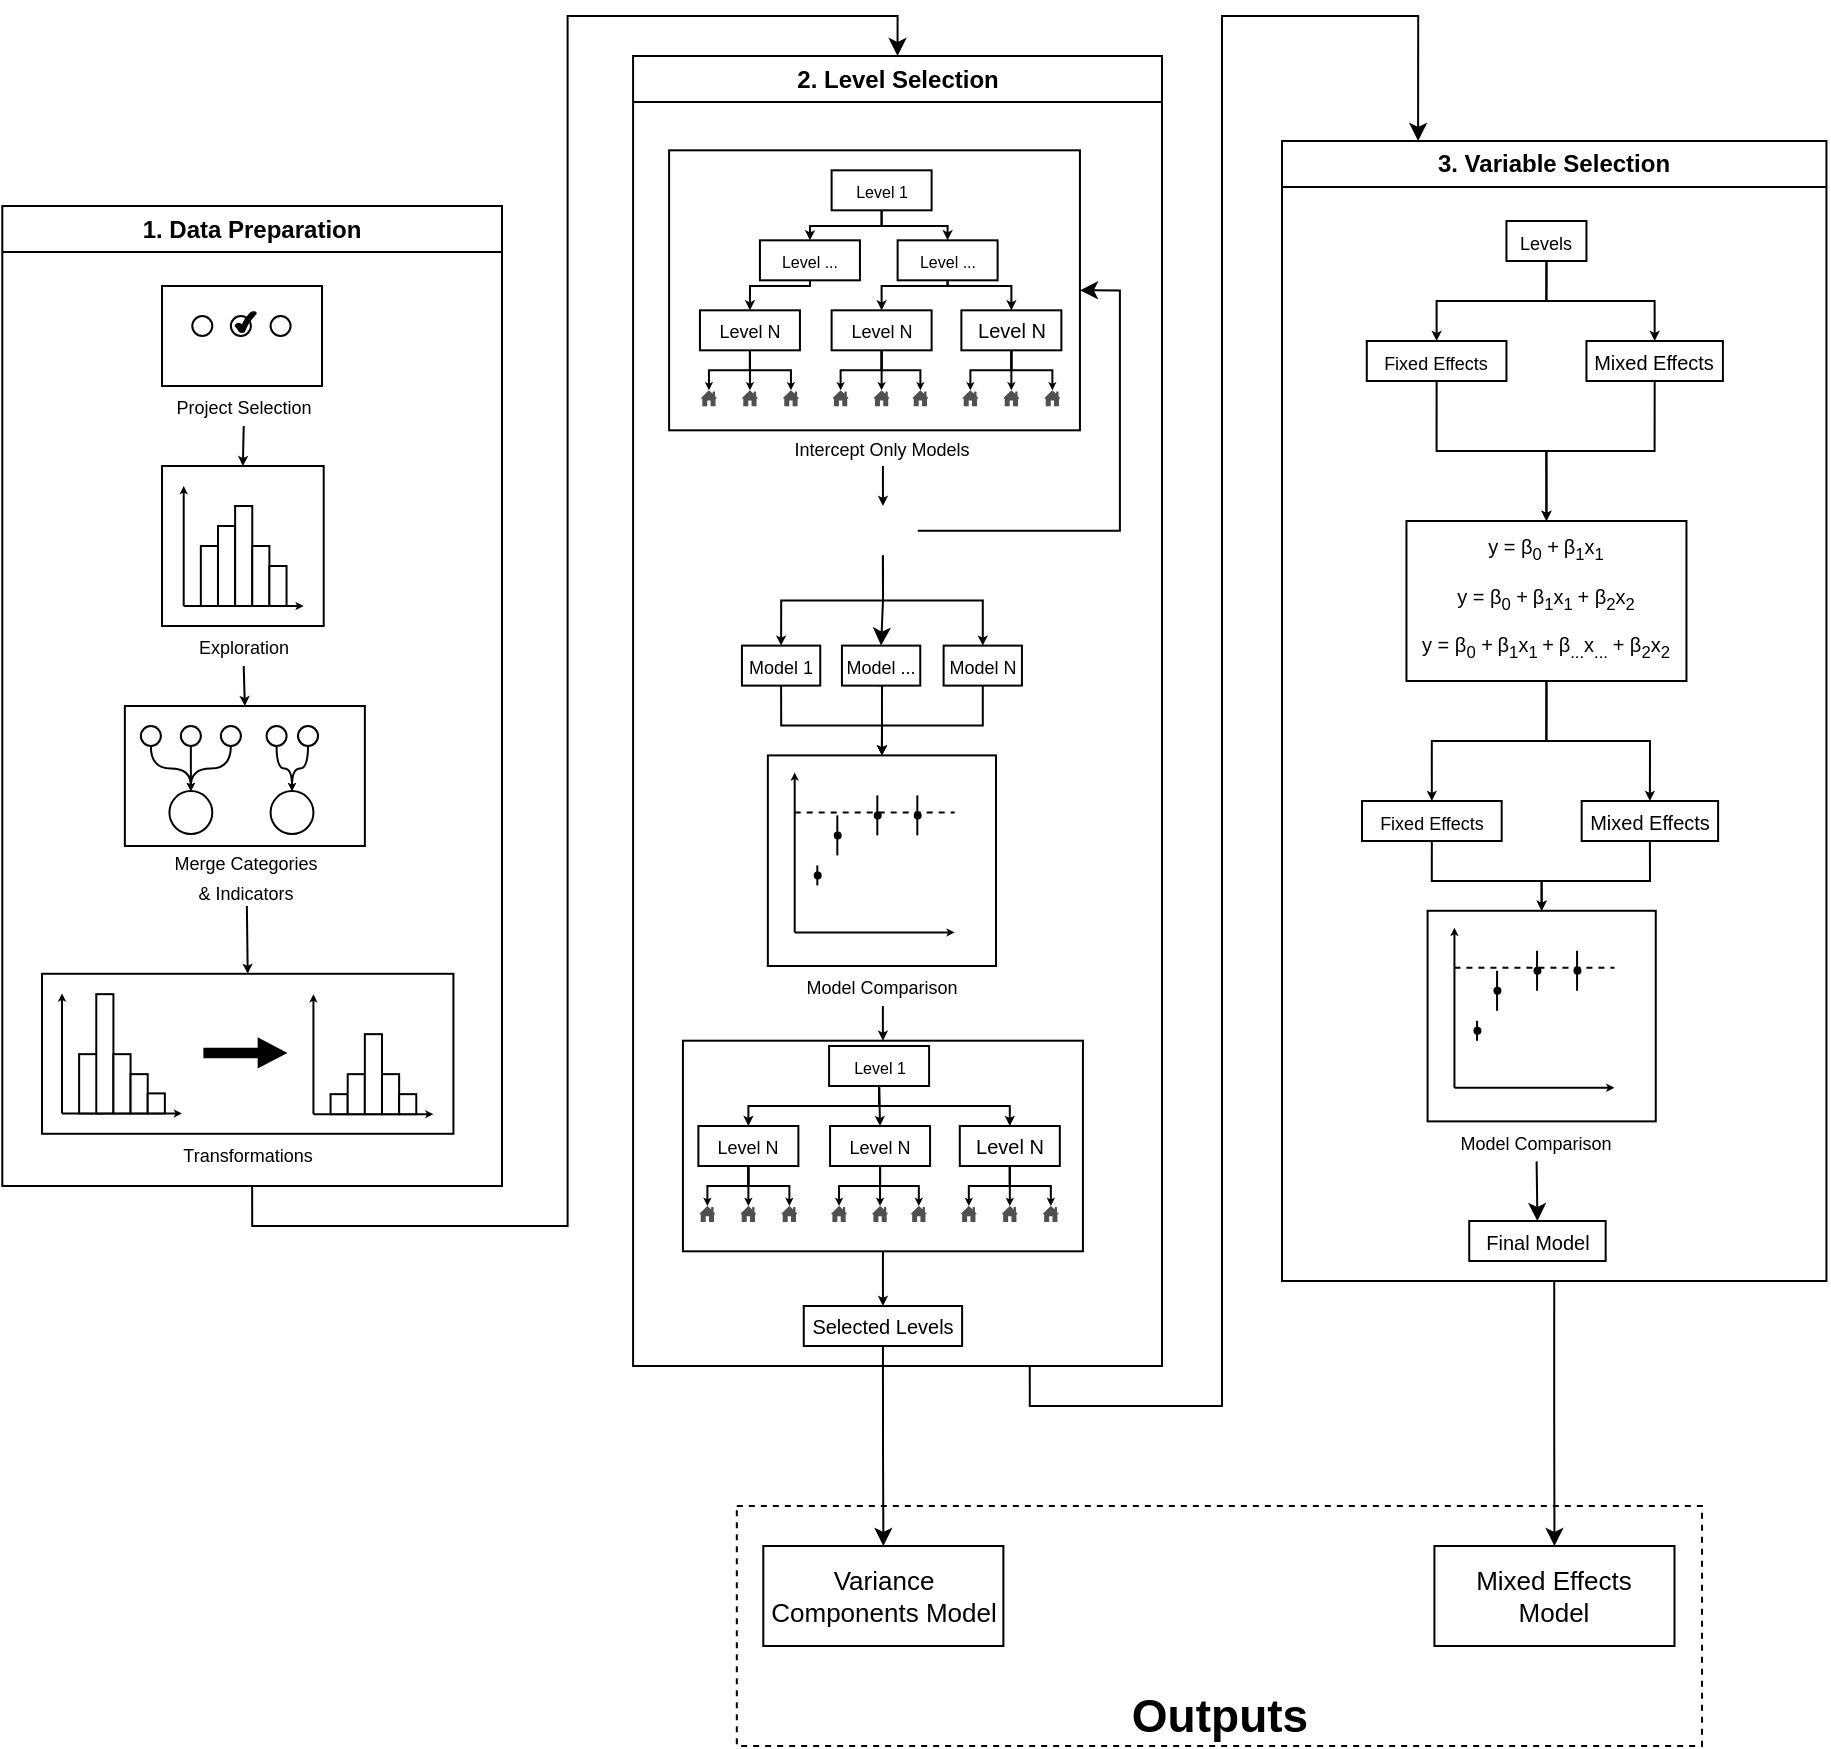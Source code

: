 <mxfile version="21.8.0" type="device">
  <diagram name="Page-1" id="xN-7hxYkHdUEGvbnCWJm">
    <mxGraphModel dx="2052" dy="4596" grid="1" gridSize="10" guides="1" tooltips="1" connect="1" arrows="1" fold="1" page="1" pageScale="1" pageWidth="2339" pageHeight="3300" math="0" shadow="0">
      <root>
        <mxCell id="0" />
        <mxCell id="1" parent="0" />
        <mxCell id="ty6WnAqrlYs5BX0VCluu-7" value="" style="rounded=0;whiteSpace=wrap;html=1;dashed=1;" vertex="1" parent="1">
          <mxGeometry x="467.41" y="300" width="482.59" height="120" as="geometry" />
        </mxCell>
        <mxCell id="AM_hhl6KOl27GlRnKCL_-238" value="" style="rounded=0;whiteSpace=wrap;html=1;fillColor=none;" parent="1" vertex="1">
          <mxGeometry x="433.55" y="-377.84" width="205.42" height="140" as="geometry" />
        </mxCell>
        <mxCell id="AM_hhl6KOl27GlRnKCL_-80" value="" style="rounded=0;whiteSpace=wrap;html=1;fillColor=none;" parent="1" vertex="1">
          <mxGeometry x="161.43" y="-100" width="120" height="70" as="geometry" />
        </mxCell>
        <mxCell id="AM_hhl6KOl27GlRnKCL_-57" value="" style="rounded=0;whiteSpace=wrap;html=1;fillColor=none;" parent="1" vertex="1">
          <mxGeometry x="180.01" y="-220" width="80.84" height="80" as="geometry" />
        </mxCell>
        <mxCell id="AM_hhl6KOl27GlRnKCL_-49" value="" style="group" parent="1" vertex="1" connectable="0">
          <mxGeometry x="190.85" y="-210" width="60" height="60" as="geometry" />
        </mxCell>
        <mxCell id="AM_hhl6KOl27GlRnKCL_-50" value="" style="endArrow=classic;html=1;rounded=0;endSize=1;" parent="AM_hhl6KOl27GlRnKCL_-49" edge="1">
          <mxGeometry width="50" height="50" relative="1" as="geometry">
            <mxPoint y="60" as="sourcePoint" />
            <mxPoint as="targetPoint" />
          </mxGeometry>
        </mxCell>
        <mxCell id="AM_hhl6KOl27GlRnKCL_-51" value="" style="endArrow=classic;html=1;rounded=0;startSize=6;endSize=1;" parent="AM_hhl6KOl27GlRnKCL_-49" edge="1">
          <mxGeometry width="50" height="50" relative="1" as="geometry">
            <mxPoint y="60" as="sourcePoint" />
            <mxPoint x="60" y="60" as="targetPoint" />
          </mxGeometry>
        </mxCell>
        <mxCell id="AM_hhl6KOl27GlRnKCL_-52" value="" style="rounded=0;whiteSpace=wrap;html=1;" parent="AM_hhl6KOl27GlRnKCL_-49" vertex="1">
          <mxGeometry x="8.571" y="30" width="8.571" height="30" as="geometry" />
        </mxCell>
        <mxCell id="AM_hhl6KOl27GlRnKCL_-53" value="" style="rounded=0;whiteSpace=wrap;html=1;" parent="AM_hhl6KOl27GlRnKCL_-49" vertex="1">
          <mxGeometry x="17.143" y="20.0" width="8.571" height="40.0" as="geometry" />
        </mxCell>
        <mxCell id="AM_hhl6KOl27GlRnKCL_-54" value="" style="rounded=0;whiteSpace=wrap;html=1;" parent="AM_hhl6KOl27GlRnKCL_-49" vertex="1">
          <mxGeometry x="25.714" y="10.0" width="8.571" height="50.0" as="geometry" />
        </mxCell>
        <mxCell id="AM_hhl6KOl27GlRnKCL_-55" value="" style="rounded=0;whiteSpace=wrap;html=1;" parent="AM_hhl6KOl27GlRnKCL_-49" vertex="1">
          <mxGeometry x="34.286" y="30" width="8.571" height="30" as="geometry" />
        </mxCell>
        <mxCell id="AM_hhl6KOl27GlRnKCL_-56" value="" style="rounded=0;whiteSpace=wrap;html=1;" parent="AM_hhl6KOl27GlRnKCL_-49" vertex="1">
          <mxGeometry x="42.857" y="40.0" width="8.571" height="20.0" as="geometry" />
        </mxCell>
        <mxCell id="AM_hhl6KOl27GlRnKCL_-401" style="edgeStyle=orthogonalEdgeStyle;rounded=0;orthogonalLoop=1;jettySize=auto;html=1;exitX=0.5;exitY=1;exitDx=0;exitDy=0;entryX=0.5;entryY=0;entryDx=0;entryDy=0;endSize=2;" parent="1" source="AM_hhl6KOl27GlRnKCL_-58" target="AM_hhl6KOl27GlRnKCL_-80" edge="1">
          <mxGeometry relative="1" as="geometry" />
        </mxCell>
        <mxCell id="AM_hhl6KOl27GlRnKCL_-58" value="&lt;font style=&quot;font-size: 9px;&quot;&gt;Exploration&lt;/font&gt;" style="text;html=1;strokeColor=none;fillColor=none;align=center;verticalAlign=middle;whiteSpace=wrap;rounded=0;" parent="1" vertex="1">
          <mxGeometry x="170.85" y="-140" width="100" height="20" as="geometry" />
        </mxCell>
        <mxCell id="AM_hhl6KOl27GlRnKCL_-60" value="" style="ellipse;whiteSpace=wrap;html=1;aspect=fixed;" parent="1" vertex="1">
          <mxGeometry x="248.01" y="-90" width="10" height="10" as="geometry" />
        </mxCell>
        <mxCell id="AM_hhl6KOl27GlRnKCL_-61" value="" style="ellipse;whiteSpace=wrap;html=1;aspect=fixed;" parent="1" vertex="1">
          <mxGeometry x="232.29" y="-90" width="10" height="10" as="geometry" />
        </mxCell>
        <mxCell id="AM_hhl6KOl27GlRnKCL_-63" value="" style="ellipse;whiteSpace=wrap;html=1;aspect=fixed;" parent="1" vertex="1">
          <mxGeometry x="209.44" y="-90" width="10" height="10" as="geometry" />
        </mxCell>
        <mxCell id="AM_hhl6KOl27GlRnKCL_-65" value="" style="ellipse;whiteSpace=wrap;html=1;aspect=fixed;" parent="1" vertex="1">
          <mxGeometry x="234.29" y="-57.44" width="21.44" height="21.44" as="geometry" />
        </mxCell>
        <mxCell id="AM_hhl6KOl27GlRnKCL_-68" value="" style="ellipse;whiteSpace=wrap;html=1;aspect=fixed;" parent="1" vertex="1">
          <mxGeometry x="183.71" y="-57.44" width="21.44" height="21.44" as="geometry" />
        </mxCell>
        <mxCell id="AM_hhl6KOl27GlRnKCL_-69" value="" style="ellipse;whiteSpace=wrap;html=1;aspect=fixed;" parent="1" vertex="1">
          <mxGeometry x="189.43" y="-90" width="10" height="10" as="geometry" />
        </mxCell>
        <mxCell id="AM_hhl6KOl27GlRnKCL_-74" value="" style="ellipse;whiteSpace=wrap;html=1;aspect=fixed;" parent="1" vertex="1">
          <mxGeometry x="169.43" y="-90" width="10" height="10" as="geometry" />
        </mxCell>
        <mxCell id="AM_hhl6KOl27GlRnKCL_-75" value="" style="endArrow=classic;html=1;rounded=0;exitX=0.5;exitY=1;exitDx=0;exitDy=0;entryX=0.5;entryY=0;entryDx=0;entryDy=0;endSize=1;edgeStyle=orthogonalEdgeStyle;curved=1;" parent="1" source="AM_hhl6KOl27GlRnKCL_-74" target="AM_hhl6KOl27GlRnKCL_-68" edge="1">
          <mxGeometry width="50" height="50" relative="1" as="geometry">
            <mxPoint x="219.43" y="80" as="sourcePoint" />
            <mxPoint x="269.43" y="30" as="targetPoint" />
          </mxGeometry>
        </mxCell>
        <mxCell id="AM_hhl6KOl27GlRnKCL_-76" value="" style="endArrow=classic;html=1;rounded=0;exitX=0.5;exitY=1;exitDx=0;exitDy=0;entryX=0.5;entryY=0;entryDx=0;entryDy=0;endSize=1;edgeStyle=orthogonalEdgeStyle;curved=1;" parent="1" source="AM_hhl6KOl27GlRnKCL_-69" target="AM_hhl6KOl27GlRnKCL_-68" edge="1">
          <mxGeometry width="50" height="50" relative="1" as="geometry">
            <mxPoint x="184.43" y="-70" as="sourcePoint" />
            <mxPoint x="204.43" y="-41" as="targetPoint" />
          </mxGeometry>
        </mxCell>
        <mxCell id="AM_hhl6KOl27GlRnKCL_-77" value="" style="endArrow=classic;html=1;rounded=0;exitX=0.5;exitY=1;exitDx=0;exitDy=0;entryX=0.5;entryY=0;entryDx=0;entryDy=0;endSize=1;edgeStyle=orthogonalEdgeStyle;curved=1;" parent="1" source="AM_hhl6KOl27GlRnKCL_-63" target="AM_hhl6KOl27GlRnKCL_-68" edge="1">
          <mxGeometry width="50" height="50" relative="1" as="geometry">
            <mxPoint x="184.43" y="-70" as="sourcePoint" />
            <mxPoint x="204.43" y="-41" as="targetPoint" />
          </mxGeometry>
        </mxCell>
        <mxCell id="AM_hhl6KOl27GlRnKCL_-78" value="" style="endArrow=classic;html=1;rounded=0;exitX=0.5;exitY=1;exitDx=0;exitDy=0;entryX=0.5;entryY=0;entryDx=0;entryDy=0;endSize=1;edgeStyle=orthogonalEdgeStyle;curved=1;" parent="1" source="AM_hhl6KOl27GlRnKCL_-61" target="AM_hhl6KOl27GlRnKCL_-65" edge="1">
          <mxGeometry width="50" height="50" relative="1" as="geometry">
            <mxPoint x="224.43" y="-70" as="sourcePoint" />
            <mxPoint x="204.43" y="-41" as="targetPoint" />
          </mxGeometry>
        </mxCell>
        <mxCell id="AM_hhl6KOl27GlRnKCL_-79" value="" style="endArrow=classic;html=1;rounded=0;exitX=0.5;exitY=1;exitDx=0;exitDy=0;entryX=0.5;entryY=0;entryDx=0;entryDy=0;endSize=1;edgeStyle=orthogonalEdgeStyle;curved=1;" parent="1" source="AM_hhl6KOl27GlRnKCL_-60" target="AM_hhl6KOl27GlRnKCL_-65" edge="1">
          <mxGeometry width="50" height="50" relative="1" as="geometry">
            <mxPoint x="247.43" y="-70" as="sourcePoint" />
            <mxPoint x="254.43" y="-41" as="targetPoint" />
          </mxGeometry>
        </mxCell>
        <mxCell id="AM_hhl6KOl27GlRnKCL_-400" style="edgeStyle=orthogonalEdgeStyle;rounded=0;orthogonalLoop=1;jettySize=auto;html=1;exitX=0.5;exitY=1;exitDx=0;exitDy=0;entryX=0.5;entryY=0;entryDx=0;entryDy=0;endSize=2;" parent="1" source="AM_hhl6KOl27GlRnKCL_-81" target="AM_hhl6KOl27GlRnKCL_-37" edge="1">
          <mxGeometry relative="1" as="geometry" />
        </mxCell>
        <mxCell id="AM_hhl6KOl27GlRnKCL_-81" value="&lt;font style=&quot;font-size: 9px;&quot;&gt;Merge Categories&lt;br&gt;&amp;amp; Indicators&lt;br&gt;&lt;/font&gt;" style="text;html=1;strokeColor=none;fillColor=none;align=center;verticalAlign=middle;whiteSpace=wrap;rounded=0;" parent="1" vertex="1">
          <mxGeometry x="172.43" y="-30" width="100" height="30" as="geometry" />
        </mxCell>
        <mxCell id="AM_hhl6KOl27GlRnKCL_-82" value="" style="rounded=0;whiteSpace=wrap;html=1;fillColor=none;" parent="1" vertex="1">
          <mxGeometry x="180.01" y="-310" width="80" height="50" as="geometry" />
        </mxCell>
        <mxCell id="AM_hhl6KOl27GlRnKCL_-85" value="" style="ellipse;whiteSpace=wrap;html=1;aspect=fixed;" parent="1" vertex="1">
          <mxGeometry x="234.29" y="-295" width="10" height="10" as="geometry" />
        </mxCell>
        <mxCell id="AM_hhl6KOl27GlRnKCL_-86" value="" style="ellipse;whiteSpace=wrap;html=1;aspect=fixed;" parent="1" vertex="1">
          <mxGeometry x="195.15" y="-295" width="10" height="10" as="geometry" />
        </mxCell>
        <mxCell id="AM_hhl6KOl27GlRnKCL_-83" value="" style="shape=image;html=1;verticalAlign=top;verticalLabelPosition=bottom;labelBackgroundColor=#ffffff;imageAspect=0;aspect=fixed;image=https://cdn1.iconfinder.com/data/icons/iconoir-vol-3/24/one-finger-select-hand-gesture-128.png" parent="1" vertex="1">
          <mxGeometry x="212.85" y="-286" width="20" height="20" as="geometry" />
        </mxCell>
        <mxCell id="AM_hhl6KOl27GlRnKCL_-402" style="edgeStyle=orthogonalEdgeStyle;rounded=0;orthogonalLoop=1;jettySize=auto;html=1;exitX=0.5;exitY=1;exitDx=0;exitDy=0;entryX=0.5;entryY=0;entryDx=0;entryDy=0;endSize=2;" parent="1" source="AM_hhl6KOl27GlRnKCL_-89" target="AM_hhl6KOl27GlRnKCL_-57" edge="1">
          <mxGeometry relative="1" as="geometry" />
        </mxCell>
        <mxCell id="AM_hhl6KOl27GlRnKCL_-89" value="&lt;font style=&quot;font-size: 9px;&quot;&gt;Project Selection&lt;/font&gt;" style="text;html=1;strokeColor=none;fillColor=none;align=center;verticalAlign=middle;whiteSpace=wrap;rounded=0;" parent="1" vertex="1">
          <mxGeometry x="170.86" y="-260" width="100" height="20" as="geometry" />
        </mxCell>
        <mxCell id="AM_hhl6KOl27GlRnKCL_-91" value="" style="ellipse;whiteSpace=wrap;html=1;aspect=fixed;" parent="1" vertex="1">
          <mxGeometry x="214.43" y="-295" width="10" height="10" as="geometry" />
        </mxCell>
        <mxCell id="AM_hhl6KOl27GlRnKCL_-90" value="" style="verticalLabelPosition=bottom;verticalAlign=top;html=1;shape=mxgraph.basic.tick;fillColor=#000000;" parent="1" vertex="1">
          <mxGeometry x="216.85" y="-297" width="10" height="10" as="geometry" />
        </mxCell>
        <mxCell id="AM_hhl6KOl27GlRnKCL_-111" style="edgeStyle=elbowEdgeStyle;rounded=0;orthogonalLoop=1;jettySize=auto;html=1;exitX=0.5;exitY=1;exitDx=0;exitDy=0;endSize=1;elbow=vertical;" parent="1" source="AM_hhl6KOl27GlRnKCL_-100" target="AM_hhl6KOl27GlRnKCL_-121" edge="1">
          <mxGeometry relative="1" as="geometry">
            <mxPoint x="519.81" y="-250.84" as="targetPoint" />
            <Array as="points">
              <mxPoint x="524.81" y="-267.84" />
            </Array>
          </mxGeometry>
        </mxCell>
        <mxCell id="AM_hhl6KOl27GlRnKCL_-100" value="&lt;font style=&quot;font-size: 9px;&quot;&gt;Level N&lt;/font&gt;" style="rounded=0;whiteSpace=wrap;html=1;" parent="1" vertex="1">
          <mxGeometry x="514.81" y="-297.84" width="50" height="20" as="geometry" />
        </mxCell>
        <mxCell id="AM_hhl6KOl27GlRnKCL_-107" value="&lt;font size=&quot;1&quot;&gt;Level N&lt;/font&gt;" style="rounded=0;whiteSpace=wrap;html=1;" parent="1" vertex="1">
          <mxGeometry x="579.69" y="-297.84" width="50" height="20" as="geometry" />
        </mxCell>
        <mxCell id="AM_hhl6KOl27GlRnKCL_-276" style="edgeStyle=orthogonalEdgeStyle;rounded=0;orthogonalLoop=1;jettySize=auto;html=1;exitX=0.5;exitY=1;exitDx=0;exitDy=0;entryX=0.5;entryY=0;entryDx=0;entryDy=0;endSize=2;" parent="1" source="AM_hhl6KOl27GlRnKCL_-108" target="AM_hhl6KOl27GlRnKCL_-231" edge="1">
          <mxGeometry relative="1" as="geometry">
            <Array as="points">
              <mxPoint x="540" y="-340" />
              <mxPoint x="504" y="-340" />
            </Array>
          </mxGeometry>
        </mxCell>
        <mxCell id="AM_hhl6KOl27GlRnKCL_-277" style="edgeStyle=orthogonalEdgeStyle;rounded=0;orthogonalLoop=1;jettySize=auto;html=1;exitX=0.5;exitY=1;exitDx=0;exitDy=0;entryX=0.5;entryY=0;entryDx=0;entryDy=0;endSize=2;" parent="1" source="AM_hhl6KOl27GlRnKCL_-108" target="AM_hhl6KOl27GlRnKCL_-223" edge="1">
          <mxGeometry relative="1" as="geometry">
            <Array as="points">
              <mxPoint x="540" y="-340" />
              <mxPoint x="573" y="-340" />
            </Array>
          </mxGeometry>
        </mxCell>
        <mxCell id="AM_hhl6KOl27GlRnKCL_-108" value="&lt;font style=&quot;font-size: 8px;&quot;&gt;Level 1&lt;/font&gt;" style="rounded=0;whiteSpace=wrap;html=1;" parent="1" vertex="1">
          <mxGeometry x="514.81" y="-367.84" width="50" height="20" as="geometry" />
        </mxCell>
        <mxCell id="AM_hhl6KOl27GlRnKCL_-112" style="edgeStyle=elbowEdgeStyle;rounded=0;orthogonalLoop=1;jettySize=auto;html=1;exitX=0.5;exitY=1;exitDx=0;exitDy=0;endSize=1;elbow=vertical;" parent="1" source="AM_hhl6KOl27GlRnKCL_-100" target="AM_hhl6KOl27GlRnKCL_-122" edge="1">
          <mxGeometry relative="1" as="geometry">
            <mxPoint x="549.81" y="-270.84" as="sourcePoint" />
            <mxPoint x="540" y="-253.54" as="targetPoint" />
          </mxGeometry>
        </mxCell>
        <mxCell id="AM_hhl6KOl27GlRnKCL_-113" style="edgeStyle=elbowEdgeStyle;rounded=0;orthogonalLoop=1;jettySize=auto;html=1;exitX=0.5;exitY=1;exitDx=0;exitDy=0;endSize=1;elbow=vertical;" parent="1" source="AM_hhl6KOl27GlRnKCL_-100" target="AM_hhl6KOl27GlRnKCL_-124" edge="1">
          <mxGeometry relative="1" as="geometry">
            <mxPoint x="549.81" y="-270.84" as="sourcePoint" />
            <mxPoint x="560" y="-255.03" as="targetPoint" />
            <Array as="points">
              <mxPoint x="554.81" y="-267.84" />
            </Array>
          </mxGeometry>
        </mxCell>
        <mxCell id="AM_hhl6KOl27GlRnKCL_-114" style="edgeStyle=elbowEdgeStyle;rounded=0;orthogonalLoop=1;jettySize=auto;html=1;exitX=0.5;exitY=1;exitDx=0;exitDy=0;endSize=1;elbow=vertical;" parent="1" source="AM_hhl6KOl27GlRnKCL_-107" target="AM_hhl6KOl27GlRnKCL_-126" edge="1">
          <mxGeometry relative="1" as="geometry">
            <mxPoint x="554.69" y="-260.84" as="sourcePoint" />
            <mxPoint x="584.16" y="-252.6" as="targetPoint" />
            <Array as="points">
              <mxPoint x="589.69" y="-267.84" />
            </Array>
          </mxGeometry>
        </mxCell>
        <mxCell id="AM_hhl6KOl27GlRnKCL_-115" style="edgeStyle=elbowEdgeStyle;rounded=0;orthogonalLoop=1;jettySize=auto;html=1;exitX=0.5;exitY=1;exitDx=0;exitDy=0;endSize=1;elbow=vertical;" parent="1" source="AM_hhl6KOl27GlRnKCL_-107" target="AM_hhl6KOl27GlRnKCL_-127" edge="1">
          <mxGeometry relative="1" as="geometry">
            <mxPoint x="564.69" y="-250.84" as="sourcePoint" />
            <mxPoint x="604.57" y="-254.64" as="targetPoint" />
          </mxGeometry>
        </mxCell>
        <mxCell id="AM_hhl6KOl27GlRnKCL_-116" style="edgeStyle=elbowEdgeStyle;rounded=0;orthogonalLoop=1;jettySize=auto;html=1;exitX=0.5;exitY=1;exitDx=0;exitDy=0;endSize=1;elbow=vertical;" parent="1" source="AM_hhl6KOl27GlRnKCL_-107" target="AM_hhl6KOl27GlRnKCL_-128" edge="1">
          <mxGeometry relative="1" as="geometry">
            <mxPoint x="614.69" y="-270.84" as="sourcePoint" />
            <mxPoint x="624.16" y="-252.6" as="targetPoint" />
            <Array as="points">
              <mxPoint x="609.69" y="-267.84" />
            </Array>
          </mxGeometry>
        </mxCell>
        <mxCell id="AM_hhl6KOl27GlRnKCL_-121" value="" style="sketch=0;pointerEvents=1;shadow=0;dashed=0;html=1;strokeColor=none;fillColor=#505050;labelPosition=center;verticalLabelPosition=bottom;verticalAlign=top;outlineConnect=0;align=center;shape=mxgraph.office.concepts.home;" parent="1" vertex="1">
          <mxGeometry x="515.31" y="-257.84" width="8" height="8" as="geometry" />
        </mxCell>
        <mxCell id="AM_hhl6KOl27GlRnKCL_-122" value="" style="sketch=0;pointerEvents=1;shadow=0;dashed=0;html=1;strokeColor=none;fillColor=#505050;labelPosition=center;verticalLabelPosition=bottom;verticalAlign=top;outlineConnect=0;align=center;shape=mxgraph.office.concepts.home;" parent="1" vertex="1">
          <mxGeometry x="535.81" y="-257.84" width="8" height="8" as="geometry" />
        </mxCell>
        <mxCell id="AM_hhl6KOl27GlRnKCL_-124" value="" style="sketch=0;pointerEvents=1;shadow=0;dashed=0;html=1;strokeColor=none;fillColor=#505050;labelPosition=center;verticalLabelPosition=bottom;verticalAlign=top;outlineConnect=0;align=center;shape=mxgraph.office.concepts.home;" parent="1" vertex="1">
          <mxGeometry x="555.19" y="-257.84" width="8" height="8" as="geometry" />
        </mxCell>
        <mxCell id="AM_hhl6KOl27GlRnKCL_-126" value="" style="sketch=0;pointerEvents=1;shadow=0;dashed=0;html=1;strokeColor=none;fillColor=#505050;labelPosition=center;verticalLabelPosition=bottom;verticalAlign=top;outlineConnect=0;align=center;shape=mxgraph.office.concepts.home;" parent="1" vertex="1">
          <mxGeometry x="580.19" y="-257.84" width="8" height="8" as="geometry" />
        </mxCell>
        <mxCell id="AM_hhl6KOl27GlRnKCL_-127" value="" style="sketch=0;pointerEvents=1;shadow=0;dashed=0;html=1;strokeColor=none;fillColor=#505050;labelPosition=center;verticalLabelPosition=bottom;verticalAlign=top;outlineConnect=0;align=center;shape=mxgraph.office.concepts.home;" parent="1" vertex="1">
          <mxGeometry x="600.69" y="-257.84" width="8" height="8" as="geometry" />
        </mxCell>
        <mxCell id="AM_hhl6KOl27GlRnKCL_-128" value="" style="sketch=0;pointerEvents=1;shadow=0;dashed=0;html=1;strokeColor=none;fillColor=#505050;labelPosition=center;verticalLabelPosition=bottom;verticalAlign=top;outlineConnect=0;align=center;shape=mxgraph.office.concepts.home;" parent="1" vertex="1">
          <mxGeometry x="621.19" y="-257.84" width="8" height="8" as="geometry" />
        </mxCell>
        <mxCell id="AM_hhl6KOl27GlRnKCL_-143" value="" style="endArrow=classic;html=1;rounded=0;endSize=1;" parent="1" edge="1">
          <mxGeometry width="50" height="50" relative="1" as="geometry">
            <mxPoint x="496.35" y="13.2" as="sourcePoint" />
            <mxPoint x="496.35" y="-66.8" as="targetPoint" />
          </mxGeometry>
        </mxCell>
        <mxCell id="AM_hhl6KOl27GlRnKCL_-144" value="" style="endArrow=classic;html=1;rounded=0;startSize=6;endSize=1;" parent="1" edge="1">
          <mxGeometry width="50" height="50" relative="1" as="geometry">
            <mxPoint x="496.35" y="13.2" as="sourcePoint" />
            <mxPoint x="576.35" y="13.2" as="targetPoint" />
          </mxGeometry>
        </mxCell>
        <mxCell id="AM_hhl6KOl27GlRnKCL_-145" value="" style="ellipse;whiteSpace=wrap;html=1;aspect=fixed;fillColor=#000000;" parent="1" vertex="1">
          <mxGeometry x="506.35" y="-16.8" width="3" height="3" as="geometry" />
        </mxCell>
        <mxCell id="AM_hhl6KOl27GlRnKCL_-146" value="" style="ellipse;whiteSpace=wrap;html=1;aspect=fixed;fillColor=#000000;" parent="1" vertex="1">
          <mxGeometry x="516.35" y="-36.8" width="3" height="3" as="geometry" />
        </mxCell>
        <mxCell id="AM_hhl6KOl27GlRnKCL_-147" value="" style="ellipse;whiteSpace=wrap;html=1;aspect=fixed;fillColor=#000000;" parent="1" vertex="1">
          <mxGeometry x="536.35" y="-46.8" width="3" height="3" as="geometry" />
        </mxCell>
        <mxCell id="AM_hhl6KOl27GlRnKCL_-148" value="" style="ellipse;whiteSpace=wrap;html=1;aspect=fixed;fillColor=#000000;" parent="1" vertex="1">
          <mxGeometry x="556.35" y="-46.8" width="3" height="3" as="geometry" />
        </mxCell>
        <mxCell id="AM_hhl6KOl27GlRnKCL_-149" value="" style="endArrow=none;html=1;rounded=0;" parent="1" edge="1">
          <mxGeometry width="50" height="50" relative="1" as="geometry">
            <mxPoint x="507.66" y="-10.3" as="sourcePoint" />
            <mxPoint x="507.66" y="-20.3" as="targetPoint" />
          </mxGeometry>
        </mxCell>
        <mxCell id="AM_hhl6KOl27GlRnKCL_-150" value="" style="endArrow=none;html=1;rounded=0;" parent="1" edge="1">
          <mxGeometry width="50" height="50" relative="1" as="geometry">
            <mxPoint x="517.66" y="-25.3" as="sourcePoint" />
            <mxPoint x="517.66" y="-45.3" as="targetPoint" />
          </mxGeometry>
        </mxCell>
        <mxCell id="AM_hhl6KOl27GlRnKCL_-151" value="" style="endArrow=none;html=1;rounded=0;" parent="1" edge="1">
          <mxGeometry width="50" height="50" relative="1" as="geometry">
            <mxPoint x="537.66" y="-35.3" as="sourcePoint" />
            <mxPoint x="537.66" y="-55.3" as="targetPoint" />
          </mxGeometry>
        </mxCell>
        <mxCell id="AM_hhl6KOl27GlRnKCL_-152" value="" style="endArrow=none;html=1;rounded=0;" parent="1" edge="1">
          <mxGeometry width="50" height="50" relative="1" as="geometry">
            <mxPoint x="557.66" y="-35.3" as="sourcePoint" />
            <mxPoint x="557.66" y="-55.3" as="targetPoint" />
          </mxGeometry>
        </mxCell>
        <mxCell id="AM_hhl6KOl27GlRnKCL_-153" value="" style="endArrow=none;dashed=1;html=1;rounded=0;" parent="1" edge="1">
          <mxGeometry width="50" height="50" relative="1" as="geometry">
            <mxPoint x="496.35" y="-46.8" as="sourcePoint" />
            <mxPoint x="576.35" y="-46.8" as="targetPoint" />
          </mxGeometry>
        </mxCell>
        <mxCell id="AM_hhl6KOl27GlRnKCL_-162" value="" style="rounded=0;whiteSpace=wrap;html=1;fillColor=none;" parent="1" vertex="1">
          <mxGeometry x="482.93" y="-75.3" width="114.08" height="105.3" as="geometry" />
        </mxCell>
        <mxCell id="AM_hhl6KOl27GlRnKCL_-396" style="edgeStyle=orthogonalEdgeStyle;rounded=0;orthogonalLoop=1;jettySize=auto;html=1;exitX=0.5;exitY=1;exitDx=0;exitDy=0;entryX=0.5;entryY=0;entryDx=0;entryDy=0;endSize=2;" parent="1" source="AM_hhl6KOl27GlRnKCL_-163" target="AM_hhl6KOl27GlRnKCL_-284" edge="1">
          <mxGeometry relative="1" as="geometry" />
        </mxCell>
        <mxCell id="AM_hhl6KOl27GlRnKCL_-163" value="&lt;font style=&quot;font-size: 9px;&quot;&gt;Model Comparison&lt;/font&gt;" style="text;html=1;strokeColor=none;fillColor=none;align=center;verticalAlign=middle;whiteSpace=wrap;rounded=0;" parent="1" vertex="1">
          <mxGeometry x="490.43" y="30.0" width="100" height="20" as="geometry" />
        </mxCell>
        <mxCell id="AM_hhl6KOl27GlRnKCL_-168" style="edgeStyle=orthogonalEdgeStyle;rounded=0;orthogonalLoop=1;jettySize=auto;html=1;exitX=0.5;exitY=1;exitDx=0;exitDy=0;entryX=0.5;entryY=0;entryDx=0;entryDy=0;endSize=2;" parent="1" source="AM_hhl6KOl27GlRnKCL_-165" target="AM_hhl6KOl27GlRnKCL_-162" edge="1">
          <mxGeometry relative="1" as="geometry">
            <Array as="points">
              <mxPoint x="489.13" y="-90.19" />
              <mxPoint x="540.13" y="-90.19" />
            </Array>
          </mxGeometry>
        </mxCell>
        <mxCell id="AM_hhl6KOl27GlRnKCL_-165" value="&lt;font style=&quot;font-size: 9px;&quot;&gt;Model 1&lt;/font&gt;" style="rounded=0;whiteSpace=wrap;html=1;" parent="1" vertex="1">
          <mxGeometry x="469.97" y="-130.19" width="39.16" height="20" as="geometry" />
        </mxCell>
        <mxCell id="AM_hhl6KOl27GlRnKCL_-170" style="edgeStyle=orthogonalEdgeStyle;rounded=0;orthogonalLoop=1;jettySize=auto;html=1;exitX=0.5;exitY=1;exitDx=0;exitDy=0;entryX=0.5;entryY=0;entryDx=0;entryDy=0;endSize=2;" parent="1" edge="1">
          <mxGeometry relative="1" as="geometry">
            <mxPoint x="538.55" y="-110.19" as="sourcePoint" />
            <mxPoint x="539.97" y="-75.3" as="targetPoint" />
          </mxGeometry>
        </mxCell>
        <mxCell id="AM_hhl6KOl27GlRnKCL_-166" value="&lt;font style=&quot;font-size: 9px;&quot;&gt;Model ...&lt;/font&gt;" style="rounded=0;whiteSpace=wrap;html=1;" parent="1" vertex="1">
          <mxGeometry x="519.97" y="-130.19" width="39.16" height="20" as="geometry" />
        </mxCell>
        <mxCell id="AM_hhl6KOl27GlRnKCL_-171" style="edgeStyle=orthogonalEdgeStyle;rounded=0;orthogonalLoop=1;jettySize=auto;html=1;exitX=0.5;exitY=1;exitDx=0;exitDy=0;entryX=0.5;entryY=0;entryDx=0;entryDy=0;endSize=2;" parent="1" source="AM_hhl6KOl27GlRnKCL_-167" target="AM_hhl6KOl27GlRnKCL_-162" edge="1">
          <mxGeometry relative="1" as="geometry">
            <Array as="points">
              <mxPoint x="590.13" y="-90.19" />
              <mxPoint x="540.13" y="-90.19" />
            </Array>
          </mxGeometry>
        </mxCell>
        <mxCell id="AM_hhl6KOl27GlRnKCL_-167" value="&lt;font style=&quot;font-size: 9px;&quot;&gt;Model N&lt;/font&gt;" style="rounded=0;whiteSpace=wrap;html=1;" parent="1" vertex="1">
          <mxGeometry x="570.81" y="-130.19" width="39.16" height="20" as="geometry" />
        </mxCell>
        <mxCell id="AM_hhl6KOl27GlRnKCL_-279" style="edgeStyle=orthogonalEdgeStyle;rounded=0;orthogonalLoop=1;jettySize=auto;html=1;exitX=0.5;exitY=1;exitDx=0;exitDy=0;entryX=0.5;entryY=0;entryDx=0;entryDy=0;endSize=2;" parent="1" source="AM_hhl6KOl27GlRnKCL_-223" target="AM_hhl6KOl27GlRnKCL_-100" edge="1">
          <mxGeometry relative="1" as="geometry">
            <Array as="points">
              <mxPoint x="573" y="-310" />
              <mxPoint x="540" y="-310" />
            </Array>
          </mxGeometry>
        </mxCell>
        <mxCell id="AM_hhl6KOl27GlRnKCL_-280" style="edgeStyle=orthogonalEdgeStyle;rounded=0;orthogonalLoop=1;jettySize=auto;html=1;exitX=0.5;exitY=1;exitDx=0;exitDy=0;entryX=0.5;entryY=0;entryDx=0;entryDy=0;endSize=2;" parent="1" source="AM_hhl6KOl27GlRnKCL_-223" target="AM_hhl6KOl27GlRnKCL_-107" edge="1">
          <mxGeometry relative="1" as="geometry">
            <Array as="points">
              <mxPoint x="573" y="-310" />
              <mxPoint x="605" y="-310" />
            </Array>
          </mxGeometry>
        </mxCell>
        <mxCell id="AM_hhl6KOl27GlRnKCL_-223" value="&lt;font style=&quot;font-size: 8px;&quot;&gt;Level ...&lt;/font&gt;" style="rounded=0;whiteSpace=wrap;html=1;" parent="1" vertex="1">
          <mxGeometry x="547.81" y="-332.84" width="50" height="20" as="geometry" />
        </mxCell>
        <mxCell id="AM_hhl6KOl27GlRnKCL_-224" style="edgeStyle=elbowEdgeStyle;rounded=0;orthogonalLoop=1;jettySize=auto;html=1;exitX=0.5;exitY=1;exitDx=0;exitDy=0;endSize=1;elbow=vertical;" parent="1" source="AM_hhl6KOl27GlRnKCL_-225" target="AM_hhl6KOl27GlRnKCL_-228" edge="1">
          <mxGeometry relative="1" as="geometry">
            <mxPoint x="453.97" y="-250.84" as="targetPoint" />
            <Array as="points">
              <mxPoint x="458.97" y="-267.84" />
            </Array>
          </mxGeometry>
        </mxCell>
        <mxCell id="AM_hhl6KOl27GlRnKCL_-225" value="&lt;font style=&quot;font-size: 9px;&quot;&gt;Level N&lt;/font&gt;" style="rounded=0;whiteSpace=wrap;html=1;" parent="1" vertex="1">
          <mxGeometry x="448.97" y="-297.84" width="50" height="20" as="geometry" />
        </mxCell>
        <mxCell id="AM_hhl6KOl27GlRnKCL_-226" style="edgeStyle=elbowEdgeStyle;rounded=0;orthogonalLoop=1;jettySize=auto;html=1;exitX=0.5;exitY=1;exitDx=0;exitDy=0;endSize=1;elbow=vertical;" parent="1" source="AM_hhl6KOl27GlRnKCL_-225" target="AM_hhl6KOl27GlRnKCL_-229" edge="1">
          <mxGeometry relative="1" as="geometry">
            <mxPoint x="483.97" y="-270.84" as="sourcePoint" />
            <mxPoint x="474.16" y="-253.54" as="targetPoint" />
          </mxGeometry>
        </mxCell>
        <mxCell id="AM_hhl6KOl27GlRnKCL_-227" style="edgeStyle=elbowEdgeStyle;rounded=0;orthogonalLoop=1;jettySize=auto;html=1;exitX=0.5;exitY=1;exitDx=0;exitDy=0;endSize=1;elbow=vertical;" parent="1" source="AM_hhl6KOl27GlRnKCL_-225" target="AM_hhl6KOl27GlRnKCL_-230" edge="1">
          <mxGeometry relative="1" as="geometry">
            <mxPoint x="483.97" y="-270.84" as="sourcePoint" />
            <mxPoint x="494.16" y="-255.03" as="targetPoint" />
            <Array as="points">
              <mxPoint x="488.97" y="-267.84" />
            </Array>
          </mxGeometry>
        </mxCell>
        <mxCell id="AM_hhl6KOl27GlRnKCL_-228" value="" style="sketch=0;pointerEvents=1;shadow=0;dashed=0;html=1;strokeColor=none;fillColor=#505050;labelPosition=center;verticalLabelPosition=bottom;verticalAlign=top;outlineConnect=0;align=center;shape=mxgraph.office.concepts.home;" parent="1" vertex="1">
          <mxGeometry x="449.47" y="-257.84" width="8" height="8" as="geometry" />
        </mxCell>
        <mxCell id="AM_hhl6KOl27GlRnKCL_-229" value="" style="sketch=0;pointerEvents=1;shadow=0;dashed=0;html=1;strokeColor=none;fillColor=#505050;labelPosition=center;verticalLabelPosition=bottom;verticalAlign=top;outlineConnect=0;align=center;shape=mxgraph.office.concepts.home;" parent="1" vertex="1">
          <mxGeometry x="469.97" y="-257.84" width="8" height="8" as="geometry" />
        </mxCell>
        <mxCell id="AM_hhl6KOl27GlRnKCL_-230" value="" style="sketch=0;pointerEvents=1;shadow=0;dashed=0;html=1;strokeColor=none;fillColor=#505050;labelPosition=center;verticalLabelPosition=bottom;verticalAlign=top;outlineConnect=0;align=center;shape=mxgraph.office.concepts.home;" parent="1" vertex="1">
          <mxGeometry x="490.47" y="-257.84" width="8" height="8" as="geometry" />
        </mxCell>
        <mxCell id="AM_hhl6KOl27GlRnKCL_-278" style="edgeStyle=orthogonalEdgeStyle;rounded=0;orthogonalLoop=1;jettySize=auto;html=1;exitX=0.5;exitY=1;exitDx=0;exitDy=0;entryX=0.5;entryY=0;entryDx=0;entryDy=0;endSize=2;" parent="1" source="AM_hhl6KOl27GlRnKCL_-231" target="AM_hhl6KOl27GlRnKCL_-225" edge="1">
          <mxGeometry relative="1" as="geometry">
            <Array as="points">
              <mxPoint x="504" y="-310" />
              <mxPoint x="474" y="-310" />
            </Array>
          </mxGeometry>
        </mxCell>
        <mxCell id="AM_hhl6KOl27GlRnKCL_-231" value="&lt;font style=&quot;font-size: 8px;&quot;&gt;Level ...&lt;/font&gt;" style="rounded=0;whiteSpace=wrap;html=1;" parent="1" vertex="1">
          <mxGeometry x="478.97" y="-332.84" width="50" height="20" as="geometry" />
        </mxCell>
        <mxCell id="AM_hhl6KOl27GlRnKCL_-240" style="edgeStyle=orthogonalEdgeStyle;rounded=0;orthogonalLoop=1;jettySize=auto;html=1;exitX=1;exitY=0.5;exitDx=0;exitDy=0;entryX=1;entryY=0.5;entryDx=0;entryDy=0;" parent="1" source="AM_hhl6KOl27GlRnKCL_-237" target="AM_hhl6KOl27GlRnKCL_-238" edge="1">
          <mxGeometry relative="1" as="geometry">
            <Array as="points">
              <mxPoint x="658.97" y="-187.84" />
              <mxPoint x="658.97" y="-307.84" />
            </Array>
          </mxGeometry>
        </mxCell>
        <mxCell id="AM_hhl6KOl27GlRnKCL_-241" style="edgeStyle=orthogonalEdgeStyle;rounded=0;orthogonalLoop=1;jettySize=auto;html=1;exitX=0.5;exitY=1;exitDx=0;exitDy=0;entryX=0.5;entryY=0;entryDx=0;entryDy=0;endSize=2;" parent="1" source="AM_hhl6KOl27GlRnKCL_-237" target="AM_hhl6KOl27GlRnKCL_-165" edge="1">
          <mxGeometry relative="1" as="geometry" />
        </mxCell>
        <mxCell id="AM_hhl6KOl27GlRnKCL_-242" style="edgeStyle=orthogonalEdgeStyle;rounded=0;orthogonalLoop=1;jettySize=auto;html=1;exitX=0.5;exitY=1;exitDx=0;exitDy=0;entryX=0.5;entryY=0;entryDx=0;entryDy=0;endSize=2;" parent="1" source="AM_hhl6KOl27GlRnKCL_-237" target="AM_hhl6KOl27GlRnKCL_-167" edge="1">
          <mxGeometry relative="1" as="geometry" />
        </mxCell>
        <mxCell id="VWjmf2oVI-1djjmRjwwf-1" style="edgeStyle=orthogonalEdgeStyle;rounded=0;orthogonalLoop=1;jettySize=auto;html=1;exitX=0.5;exitY=1;exitDx=0;exitDy=0;entryX=0.5;entryY=0;entryDx=0;entryDy=0;" parent="1" source="AM_hhl6KOl27GlRnKCL_-237" target="AM_hhl6KOl27GlRnKCL_-166" edge="1">
          <mxGeometry relative="1" as="geometry" />
        </mxCell>
        <mxCell id="AM_hhl6KOl27GlRnKCL_-237" value="" style="shape=image;html=1;verticalAlign=top;verticalLabelPosition=bottom;labelBackgroundColor=#ffffff;imageAspect=0;aspect=fixed;image=https://cdn3.iconfinder.com/data/icons/music-player-controls/100/music_shuffle_player_mix_arrows-128.png;clipPath=inset(24.22% 10.94% 20.31% 10.94%);" parent="1" vertex="1">
          <mxGeometry x="523.05" y="-200" width="34.84" height="24.736" as="geometry" />
        </mxCell>
        <mxCell id="AM_hhl6KOl27GlRnKCL_-246" style="edgeStyle=elbowEdgeStyle;rounded=0;orthogonalLoop=1;jettySize=auto;html=1;exitX=0.5;exitY=1;exitDx=0;exitDy=0;endSize=1;elbow=vertical;" parent="1" source="AM_hhl6KOl27GlRnKCL_-247" target="AM_hhl6KOl27GlRnKCL_-257" edge="1">
          <mxGeometry relative="1" as="geometry">
            <mxPoint x="519.03" y="157.0" as="targetPoint" />
            <Array as="points">
              <mxPoint x="524.03" y="140" />
            </Array>
          </mxGeometry>
        </mxCell>
        <mxCell id="AM_hhl6KOl27GlRnKCL_-247" value="&lt;font style=&quot;font-size: 9px;&quot;&gt;Level N&lt;/font&gt;" style="rounded=0;whiteSpace=wrap;html=1;" parent="1" vertex="1">
          <mxGeometry x="514.03" y="110" width="50" height="20" as="geometry" />
        </mxCell>
        <mxCell id="AM_hhl6KOl27GlRnKCL_-248" value="&lt;font size=&quot;1&quot;&gt;Level N&lt;/font&gt;" style="rounded=0;whiteSpace=wrap;html=1;" parent="1" vertex="1">
          <mxGeometry x="578.91" y="110" width="50" height="20" as="geometry" />
        </mxCell>
        <mxCell id="AM_hhl6KOl27GlRnKCL_-281" style="edgeStyle=orthogonalEdgeStyle;rounded=0;orthogonalLoop=1;jettySize=auto;html=1;exitX=0.5;exitY=1;exitDx=0;exitDy=0;entryX=0.5;entryY=0;entryDx=0;entryDy=0;endSize=2;" parent="1" source="AM_hhl6KOl27GlRnKCL_-251" target="AM_hhl6KOl27GlRnKCL_-267" edge="1">
          <mxGeometry relative="1" as="geometry">
            <Array as="points">
              <mxPoint x="539" y="100" />
              <mxPoint x="473" y="100" />
            </Array>
          </mxGeometry>
        </mxCell>
        <mxCell id="AM_hhl6KOl27GlRnKCL_-282" style="edgeStyle=orthogonalEdgeStyle;rounded=0;orthogonalLoop=1;jettySize=auto;html=1;exitX=0.5;exitY=1;exitDx=0;exitDy=0;entryX=0.5;entryY=0;entryDx=0;entryDy=0;endSize=2;" parent="1" source="AM_hhl6KOl27GlRnKCL_-251" target="AM_hhl6KOl27GlRnKCL_-247" edge="1">
          <mxGeometry relative="1" as="geometry" />
        </mxCell>
        <mxCell id="AM_hhl6KOl27GlRnKCL_-283" style="edgeStyle=orthogonalEdgeStyle;rounded=0;orthogonalLoop=1;jettySize=auto;html=1;exitX=0.5;exitY=1;exitDx=0;exitDy=0;entryX=0.5;entryY=0;entryDx=0;entryDy=0;endSize=2;" parent="1" source="AM_hhl6KOl27GlRnKCL_-251" target="AM_hhl6KOl27GlRnKCL_-248" edge="1">
          <mxGeometry relative="1" as="geometry">
            <Array as="points">
              <mxPoint x="539" y="100" />
              <mxPoint x="604" y="100" />
            </Array>
          </mxGeometry>
        </mxCell>
        <mxCell id="AM_hhl6KOl27GlRnKCL_-251" value="&lt;font style=&quot;font-size: 8px;&quot;&gt;Level 1&lt;/font&gt;" style="rounded=0;whiteSpace=wrap;html=1;" parent="1" vertex="1">
          <mxGeometry x="513.55" y="70" width="50" height="20" as="geometry" />
        </mxCell>
        <mxCell id="AM_hhl6KOl27GlRnKCL_-252" style="edgeStyle=elbowEdgeStyle;rounded=0;orthogonalLoop=1;jettySize=auto;html=1;exitX=0.5;exitY=1;exitDx=0;exitDy=0;endSize=1;elbow=vertical;" parent="1" source="AM_hhl6KOl27GlRnKCL_-247" target="AM_hhl6KOl27GlRnKCL_-258" edge="1">
          <mxGeometry relative="1" as="geometry">
            <mxPoint x="549.03" y="137" as="sourcePoint" />
            <mxPoint x="539.22" y="154.3" as="targetPoint" />
          </mxGeometry>
        </mxCell>
        <mxCell id="AM_hhl6KOl27GlRnKCL_-253" style="edgeStyle=elbowEdgeStyle;rounded=0;orthogonalLoop=1;jettySize=auto;html=1;exitX=0.5;exitY=1;exitDx=0;exitDy=0;endSize=1;elbow=vertical;" parent="1" source="AM_hhl6KOl27GlRnKCL_-247" target="AM_hhl6KOl27GlRnKCL_-259" edge="1">
          <mxGeometry relative="1" as="geometry">
            <mxPoint x="549.03" y="137" as="sourcePoint" />
            <mxPoint x="559.22" y="152.81" as="targetPoint" />
            <Array as="points">
              <mxPoint x="554.03" y="140" />
            </Array>
          </mxGeometry>
        </mxCell>
        <mxCell id="AM_hhl6KOl27GlRnKCL_-254" style="edgeStyle=elbowEdgeStyle;rounded=0;orthogonalLoop=1;jettySize=auto;html=1;exitX=0.5;exitY=1;exitDx=0;exitDy=0;endSize=1;elbow=vertical;" parent="1" source="AM_hhl6KOl27GlRnKCL_-248" target="AM_hhl6KOl27GlRnKCL_-260" edge="1">
          <mxGeometry relative="1" as="geometry">
            <mxPoint x="553.91" y="147" as="sourcePoint" />
            <mxPoint x="583.38" y="155.24" as="targetPoint" />
            <Array as="points">
              <mxPoint x="588.91" y="140" />
            </Array>
          </mxGeometry>
        </mxCell>
        <mxCell id="AM_hhl6KOl27GlRnKCL_-255" style="edgeStyle=elbowEdgeStyle;rounded=0;orthogonalLoop=1;jettySize=auto;html=1;exitX=0.5;exitY=1;exitDx=0;exitDy=0;endSize=1;elbow=vertical;" parent="1" source="AM_hhl6KOl27GlRnKCL_-248" target="AM_hhl6KOl27GlRnKCL_-261" edge="1">
          <mxGeometry relative="1" as="geometry">
            <mxPoint x="563.91" y="157.0" as="sourcePoint" />
            <mxPoint x="603.79" y="153.2" as="targetPoint" />
          </mxGeometry>
        </mxCell>
        <mxCell id="AM_hhl6KOl27GlRnKCL_-256" style="edgeStyle=elbowEdgeStyle;rounded=0;orthogonalLoop=1;jettySize=auto;html=1;exitX=0.5;exitY=1;exitDx=0;exitDy=0;endSize=1;elbow=vertical;" parent="1" source="AM_hhl6KOl27GlRnKCL_-248" target="AM_hhl6KOl27GlRnKCL_-262" edge="1">
          <mxGeometry relative="1" as="geometry">
            <mxPoint x="613.91" y="137" as="sourcePoint" />
            <mxPoint x="623.38" y="155.24" as="targetPoint" />
            <Array as="points">
              <mxPoint x="608.91" y="140" />
            </Array>
          </mxGeometry>
        </mxCell>
        <mxCell id="AM_hhl6KOl27GlRnKCL_-257" value="" style="sketch=0;pointerEvents=1;shadow=0;dashed=0;html=1;strokeColor=none;fillColor=#505050;labelPosition=center;verticalLabelPosition=bottom;verticalAlign=top;outlineConnect=0;align=center;shape=mxgraph.office.concepts.home;" parent="1" vertex="1">
          <mxGeometry x="514.53" y="150" width="8" height="8" as="geometry" />
        </mxCell>
        <mxCell id="AM_hhl6KOl27GlRnKCL_-258" value="" style="sketch=0;pointerEvents=1;shadow=0;dashed=0;html=1;strokeColor=none;fillColor=#505050;labelPosition=center;verticalLabelPosition=bottom;verticalAlign=top;outlineConnect=0;align=center;shape=mxgraph.office.concepts.home;" parent="1" vertex="1">
          <mxGeometry x="535.03" y="150" width="8" height="8" as="geometry" />
        </mxCell>
        <mxCell id="AM_hhl6KOl27GlRnKCL_-259" value="" style="sketch=0;pointerEvents=1;shadow=0;dashed=0;html=1;strokeColor=none;fillColor=#505050;labelPosition=center;verticalLabelPosition=bottom;verticalAlign=top;outlineConnect=0;align=center;shape=mxgraph.office.concepts.home;" parent="1" vertex="1">
          <mxGeometry x="554.41" y="150" width="8" height="8" as="geometry" />
        </mxCell>
        <mxCell id="AM_hhl6KOl27GlRnKCL_-260" value="" style="sketch=0;pointerEvents=1;shadow=0;dashed=0;html=1;strokeColor=none;fillColor=#505050;labelPosition=center;verticalLabelPosition=bottom;verticalAlign=top;outlineConnect=0;align=center;shape=mxgraph.office.concepts.home;" parent="1" vertex="1">
          <mxGeometry x="579.41" y="150" width="8" height="8" as="geometry" />
        </mxCell>
        <mxCell id="AM_hhl6KOl27GlRnKCL_-261" value="" style="sketch=0;pointerEvents=1;shadow=0;dashed=0;html=1;strokeColor=none;fillColor=#505050;labelPosition=center;verticalLabelPosition=bottom;verticalAlign=top;outlineConnect=0;align=center;shape=mxgraph.office.concepts.home;" parent="1" vertex="1">
          <mxGeometry x="599.91" y="150" width="8" height="8" as="geometry" />
        </mxCell>
        <mxCell id="AM_hhl6KOl27GlRnKCL_-262" value="" style="sketch=0;pointerEvents=1;shadow=0;dashed=0;html=1;strokeColor=none;fillColor=#505050;labelPosition=center;verticalLabelPosition=bottom;verticalAlign=top;outlineConnect=0;align=center;shape=mxgraph.office.concepts.home;" parent="1" vertex="1">
          <mxGeometry x="620.41" y="150" width="8" height="8" as="geometry" />
        </mxCell>
        <mxCell id="AM_hhl6KOl27GlRnKCL_-266" style="edgeStyle=elbowEdgeStyle;rounded=0;orthogonalLoop=1;jettySize=auto;html=1;exitX=0.5;exitY=1;exitDx=0;exitDy=0;endSize=1;elbow=vertical;" parent="1" source="AM_hhl6KOl27GlRnKCL_-267" target="AM_hhl6KOl27GlRnKCL_-270" edge="1">
          <mxGeometry relative="1" as="geometry">
            <mxPoint x="453.19" y="157.0" as="targetPoint" />
            <Array as="points">
              <mxPoint x="458.19" y="140" />
            </Array>
          </mxGeometry>
        </mxCell>
        <mxCell id="AM_hhl6KOl27GlRnKCL_-267" value="&lt;font style=&quot;font-size: 9px;&quot;&gt;Level N&lt;/font&gt;" style="rounded=0;whiteSpace=wrap;html=1;" parent="1" vertex="1">
          <mxGeometry x="448.19" y="110" width="50" height="20" as="geometry" />
        </mxCell>
        <mxCell id="AM_hhl6KOl27GlRnKCL_-268" style="edgeStyle=elbowEdgeStyle;rounded=0;orthogonalLoop=1;jettySize=auto;html=1;exitX=0.5;exitY=1;exitDx=0;exitDy=0;endSize=1;elbow=vertical;" parent="1" source="AM_hhl6KOl27GlRnKCL_-267" target="AM_hhl6KOl27GlRnKCL_-271" edge="1">
          <mxGeometry relative="1" as="geometry">
            <mxPoint x="483.19" y="137" as="sourcePoint" />
            <mxPoint x="473.38" y="154.3" as="targetPoint" />
          </mxGeometry>
        </mxCell>
        <mxCell id="AM_hhl6KOl27GlRnKCL_-269" style="edgeStyle=elbowEdgeStyle;rounded=0;orthogonalLoop=1;jettySize=auto;html=1;exitX=0.5;exitY=1;exitDx=0;exitDy=0;endSize=1;elbow=vertical;" parent="1" source="AM_hhl6KOl27GlRnKCL_-267" target="AM_hhl6KOl27GlRnKCL_-272" edge="1">
          <mxGeometry relative="1" as="geometry">
            <mxPoint x="483.19" y="137" as="sourcePoint" />
            <mxPoint x="493.38" y="152.81" as="targetPoint" />
            <Array as="points">
              <mxPoint x="488.19" y="140" />
            </Array>
          </mxGeometry>
        </mxCell>
        <mxCell id="AM_hhl6KOl27GlRnKCL_-270" value="" style="sketch=0;pointerEvents=1;shadow=0;dashed=0;html=1;strokeColor=none;fillColor=#505050;labelPosition=center;verticalLabelPosition=bottom;verticalAlign=top;outlineConnect=0;align=center;shape=mxgraph.office.concepts.home;" parent="1" vertex="1">
          <mxGeometry x="448.69" y="150" width="8" height="8" as="geometry" />
        </mxCell>
        <mxCell id="AM_hhl6KOl27GlRnKCL_-271" value="" style="sketch=0;pointerEvents=1;shadow=0;dashed=0;html=1;strokeColor=none;fillColor=#505050;labelPosition=center;verticalLabelPosition=bottom;verticalAlign=top;outlineConnect=0;align=center;shape=mxgraph.office.concepts.home;" parent="1" vertex="1">
          <mxGeometry x="469.19" y="150" width="8" height="8" as="geometry" />
        </mxCell>
        <mxCell id="AM_hhl6KOl27GlRnKCL_-272" value="" style="sketch=0;pointerEvents=1;shadow=0;dashed=0;html=1;strokeColor=none;fillColor=#505050;labelPosition=center;verticalLabelPosition=bottom;verticalAlign=top;outlineConnect=0;align=center;shape=mxgraph.office.concepts.home;" parent="1" vertex="1">
          <mxGeometry x="489.69" y="150" width="8" height="8" as="geometry" />
        </mxCell>
        <mxCell id="AM_hhl6KOl27GlRnKCL_-389" style="edgeStyle=orthogonalEdgeStyle;rounded=0;orthogonalLoop=1;jettySize=auto;html=1;exitX=0.5;exitY=1;exitDx=0;exitDy=0;entryX=0.5;entryY=0;entryDx=0;entryDy=0;endSize=2;" parent="1" source="AM_hhl6KOl27GlRnKCL_-286" target="AM_hhl6KOl27GlRnKCL_-386" edge="1">
          <mxGeometry relative="1" as="geometry" />
        </mxCell>
        <mxCell id="AM_hhl6KOl27GlRnKCL_-390" style="edgeStyle=orthogonalEdgeStyle;rounded=0;orthogonalLoop=1;jettySize=auto;html=1;exitX=0.5;exitY=1;exitDx=0;exitDy=0;entryX=0.5;entryY=0;entryDx=0;entryDy=0;endSize=2;" parent="1" source="AM_hhl6KOl27GlRnKCL_-286" target="AM_hhl6KOl27GlRnKCL_-387" edge="1">
          <mxGeometry relative="1" as="geometry" />
        </mxCell>
        <mxCell id="AM_hhl6KOl27GlRnKCL_-286" value="" style="rounded=0;whiteSpace=wrap;html=1;fillColor=none;" parent="1" vertex="1">
          <mxGeometry x="802.23" y="-192.5" width="140" height="80" as="geometry" />
        </mxCell>
        <mxCell id="AM_hhl6KOl27GlRnKCL_-367" value="&lt;font style=&quot;font-size: 10px;&quot;&gt;y = β&lt;sub&gt;0&lt;/sub&gt;&amp;nbsp;+&lt;sub style=&quot;border-color: var(--border-color);&quot;&gt;&amp;nbsp;&lt;/sub&gt;β&lt;sub&gt;1&lt;/sub&gt;x&lt;sub style=&quot;&quot;&gt;1&lt;/sub&gt;&lt;/font&gt;" style="text;html=1;strokeColor=none;fillColor=none;align=center;verticalAlign=middle;whiteSpace=wrap;rounded=0;" parent="1" vertex="1">
          <mxGeometry x="837.23" y="-187.5" width="70" height="15" as="geometry" />
        </mxCell>
        <mxCell id="AM_hhl6KOl27GlRnKCL_-372" style="edgeStyle=orthogonalEdgeStyle;rounded=0;orthogonalLoop=1;jettySize=auto;html=1;exitX=0.5;exitY=1;exitDx=0;exitDy=0;entryX=0.5;entryY=0;entryDx=0;entryDy=0;endSize=2;" parent="1" source="AM_hhl6KOl27GlRnKCL_-369" target="AM_hhl6KOl27GlRnKCL_-370" edge="1">
          <mxGeometry relative="1" as="geometry" />
        </mxCell>
        <mxCell id="AM_hhl6KOl27GlRnKCL_-373" style="edgeStyle=orthogonalEdgeStyle;rounded=0;orthogonalLoop=1;jettySize=auto;html=1;exitX=0.5;exitY=1;exitDx=0;exitDy=0;entryX=0.5;entryY=0;entryDx=0;entryDy=0;endSize=2;" parent="1" source="AM_hhl6KOl27GlRnKCL_-369" target="AM_hhl6KOl27GlRnKCL_-371" edge="1">
          <mxGeometry relative="1" as="geometry" />
        </mxCell>
        <mxCell id="AM_hhl6KOl27GlRnKCL_-369" value="&lt;font style=&quot;font-size: 9px;&quot;&gt;Levels&lt;/font&gt;" style="rounded=0;whiteSpace=wrap;html=1;" parent="1" vertex="1">
          <mxGeometry x="852.23" y="-342.5" width="40" height="20" as="geometry" />
        </mxCell>
        <mxCell id="AM_hhl6KOl27GlRnKCL_-378" style="edgeStyle=orthogonalEdgeStyle;rounded=0;orthogonalLoop=1;jettySize=auto;html=1;exitX=0.5;exitY=1;exitDx=0;exitDy=0;entryX=0.5;entryY=0;entryDx=0;entryDy=0;endSize=2;" parent="1" source="AM_hhl6KOl27GlRnKCL_-370" target="AM_hhl6KOl27GlRnKCL_-286" edge="1">
          <mxGeometry relative="1" as="geometry">
            <mxPoint x="872.23" y="-202.5" as="targetPoint" />
          </mxGeometry>
        </mxCell>
        <mxCell id="AM_hhl6KOl27GlRnKCL_-370" value="&lt;font style=&quot;font-size: 9px;&quot;&gt;Fixed Effects&lt;/font&gt;" style="rounded=0;whiteSpace=wrap;html=1;" parent="1" vertex="1">
          <mxGeometry x="782.39" y="-282.5" width="69.84" height="20" as="geometry" />
        </mxCell>
        <mxCell id="AM_hhl6KOl27GlRnKCL_-379" style="edgeStyle=orthogonalEdgeStyle;rounded=0;orthogonalLoop=1;jettySize=auto;html=1;exitX=0.5;exitY=1;exitDx=0;exitDy=0;entryX=0.5;entryY=0;entryDx=0;entryDy=0;endSize=2;" parent="1" source="AM_hhl6KOl27GlRnKCL_-371" target="AM_hhl6KOl27GlRnKCL_-286" edge="1">
          <mxGeometry relative="1" as="geometry" />
        </mxCell>
        <mxCell id="AM_hhl6KOl27GlRnKCL_-371" value="&lt;font size=&quot;1&quot;&gt;Mixed Effects&lt;/font&gt;" style="rounded=0;whiteSpace=wrap;html=1;" parent="1" vertex="1">
          <mxGeometry x="892.23" y="-282.5" width="68.22" height="20" as="geometry" />
        </mxCell>
        <mxCell id="AM_hhl6KOl27GlRnKCL_-375" value="&lt;font style=&quot;font-size: 10px;&quot;&gt;y = β&lt;sub&gt;0&lt;/sub&gt;&amp;nbsp;+&lt;sub style=&quot;border-color: var(--border-color);&quot;&gt;&amp;nbsp;&lt;/sub&gt;β&lt;sub&gt;1&lt;/sub&gt;x&lt;sub&gt;1 &lt;/sub&gt;+&amp;nbsp;β&lt;sub&gt;2&lt;/sub&gt;x&lt;sub style=&quot;&quot;&gt;2&lt;/sub&gt;&lt;/font&gt;" style="text;html=1;strokeColor=none;fillColor=none;align=center;verticalAlign=middle;whiteSpace=wrap;rounded=0;" parent="1" vertex="1">
          <mxGeometry x="822.23" y="-169.66" width="100" height="30" as="geometry" />
        </mxCell>
        <mxCell id="AM_hhl6KOl27GlRnKCL_-377" value="&lt;font style=&quot;font-size: 10px;&quot;&gt;&lt;font style=&quot;font-size: 10px;&quot;&gt;y = β&lt;sub style=&quot;&quot;&gt;0&lt;/sub&gt;&amp;nbsp;&lt;font style=&quot;border-color: var(--border-color);&quot;&gt;+&lt;sub style=&quot;border-color: var(--border-color);&quot;&gt;&amp;nbsp;&lt;/sub&gt;β&lt;/font&gt;&lt;font style=&quot;border-color: var(--border-color);&quot;&gt;&lt;sub style=&quot;border-color: var(--border-color);&quot;&gt;1&lt;/sub&gt;x&lt;sub style=&quot;border-color: var(--border-color);&quot;&gt;1&amp;nbsp;&lt;/sub&gt;&lt;/font&gt;+&lt;sub style=&quot;border-color: var(--border-color);&quot;&gt;&amp;nbsp;&lt;/sub&gt;β&lt;/font&gt;&lt;font style=&quot;font-size: 10px;&quot;&gt;&lt;sub&gt;...&lt;/sub&gt;x&lt;sub&gt;...&lt;/sub&gt;&lt;sub style=&quot;&quot;&gt;&amp;nbsp;&lt;/sub&gt;+&amp;nbsp;β&lt;sub style=&quot;&quot;&gt;2&lt;/sub&gt;x&lt;sub style=&quot;&quot;&gt;2&lt;/sub&gt;&lt;/font&gt;&lt;/font&gt;" style="text;html=1;strokeColor=none;fillColor=none;align=center;verticalAlign=middle;whiteSpace=wrap;rounded=0;" parent="1" vertex="1">
          <mxGeometry x="802.23" y="-139.66" width="140" height="17.16" as="geometry" />
        </mxCell>
        <mxCell id="AM_hhl6KOl27GlRnKCL_-382" style="edgeStyle=orthogonalEdgeStyle;rounded=0;orthogonalLoop=1;jettySize=auto;html=1;exitX=0.5;exitY=1;exitDx=0;exitDy=0;entryX=0.5;entryY=0;entryDx=0;entryDy=0;endSize=2;" parent="1" source="AM_hhl6KOl27GlRnKCL_-380" target="AM_hhl6KOl27GlRnKCL_-237" edge="1">
          <mxGeometry relative="1" as="geometry" />
        </mxCell>
        <mxCell id="AM_hhl6KOl27GlRnKCL_-380" value="&lt;font style=&quot;font-size: 9px;&quot;&gt;Intercept Only Models&lt;br&gt;&lt;/font&gt;" style="text;html=1;strokeColor=none;fillColor=none;align=center;verticalAlign=middle;whiteSpace=wrap;rounded=0;" parent="1" vertex="1">
          <mxGeometry x="490.47" y="-237.84" width="100" height="17.84" as="geometry" />
        </mxCell>
        <mxCell id="AM_hhl6KOl27GlRnKCL_-398" style="edgeStyle=orthogonalEdgeStyle;rounded=0;orthogonalLoop=1;jettySize=auto;html=1;exitX=0.5;exitY=1;exitDx=0;exitDy=0;entryX=0.5;entryY=0;entryDx=0;entryDy=0;" parent="1" source="AM_hhl6KOl27GlRnKCL_-383" target="AM_hhl6KOl27GlRnKCL_-384" edge="1">
          <mxGeometry relative="1" as="geometry" />
        </mxCell>
        <mxCell id="AM_hhl6KOl27GlRnKCL_-383" value="1. Data Preparation" style="swimlane;whiteSpace=wrap;html=1;" parent="1" vertex="1">
          <mxGeometry x="100.15" y="-350" width="249.85" height="490" as="geometry" />
        </mxCell>
        <mxCell id="AM_hhl6KOl27GlRnKCL_-37" value="" style="rounded=0;whiteSpace=wrap;html=1;fillColor=none;" parent="AM_hhl6KOl27GlRnKCL_-383" vertex="1">
          <mxGeometry x="19.85" y="383.89" width="205.71" height="80" as="geometry" />
        </mxCell>
        <mxCell id="AM_hhl6KOl27GlRnKCL_-21" value="" style="endArrow=classic;html=1;rounded=0;endSize=1;" parent="AM_hhl6KOl27GlRnKCL_-383" edge="1">
          <mxGeometry width="50" height="50" relative="1" as="geometry">
            <mxPoint x="155.56" y="454.08" as="sourcePoint" />
            <mxPoint x="155.56" y="394.08" as="targetPoint" />
          </mxGeometry>
        </mxCell>
        <mxCell id="AM_hhl6KOl27GlRnKCL_-22" value="" style="endArrow=classic;html=1;rounded=0;startSize=6;endSize=1;" parent="AM_hhl6KOl27GlRnKCL_-383" edge="1">
          <mxGeometry width="50" height="50" relative="1" as="geometry">
            <mxPoint x="155.56" y="454.08" as="sourcePoint" />
            <mxPoint x="215.56" y="454.08" as="targetPoint" />
          </mxGeometry>
        </mxCell>
        <mxCell id="AM_hhl6KOl27GlRnKCL_-23" value="" style="rounded=0;whiteSpace=wrap;html=1;" parent="AM_hhl6KOl27GlRnKCL_-383" vertex="1">
          <mxGeometry x="164.13" y="444.08" width="8.57" height="10" as="geometry" />
        </mxCell>
        <mxCell id="AM_hhl6KOl27GlRnKCL_-24" value="" style="rounded=0;whiteSpace=wrap;html=1;" parent="AM_hhl6KOl27GlRnKCL_-383" vertex="1">
          <mxGeometry x="172.7" y="434.08" width="8.57" height="20" as="geometry" />
        </mxCell>
        <mxCell id="AM_hhl6KOl27GlRnKCL_-25" value="" style="rounded=0;whiteSpace=wrap;html=1;" parent="AM_hhl6KOl27GlRnKCL_-383" vertex="1">
          <mxGeometry x="181.27" y="414.08" width="8.57" height="40" as="geometry" />
        </mxCell>
        <mxCell id="AM_hhl6KOl27GlRnKCL_-26" value="" style="rounded=0;whiteSpace=wrap;html=1;" parent="AM_hhl6KOl27GlRnKCL_-383" vertex="1">
          <mxGeometry x="189.85" y="434.08" width="8.57" height="20" as="geometry" />
        </mxCell>
        <mxCell id="AM_hhl6KOl27GlRnKCL_-27" value="" style="rounded=0;whiteSpace=wrap;html=1;" parent="AM_hhl6KOl27GlRnKCL_-383" vertex="1">
          <mxGeometry x="198.42" y="444.08" width="8.57" height="10" as="geometry" />
        </mxCell>
        <mxCell id="AM_hhl6KOl27GlRnKCL_-28" value="" style="endArrow=classic;html=1;rounded=0;endSize=1;" parent="AM_hhl6KOl27GlRnKCL_-383" edge="1">
          <mxGeometry width="50" height="50" relative="1" as="geometry">
            <mxPoint x="29.85" y="453.7" as="sourcePoint" />
            <mxPoint x="29.85" y="393.7" as="targetPoint" />
          </mxGeometry>
        </mxCell>
        <mxCell id="AM_hhl6KOl27GlRnKCL_-29" value="" style="endArrow=classic;html=1;rounded=0;startSize=6;endSize=1;" parent="AM_hhl6KOl27GlRnKCL_-383" edge="1">
          <mxGeometry width="50" height="50" relative="1" as="geometry">
            <mxPoint x="29.85" y="453.7" as="sourcePoint" />
            <mxPoint x="89.85" y="453.7" as="targetPoint" />
          </mxGeometry>
        </mxCell>
        <mxCell id="AM_hhl6KOl27GlRnKCL_-30" value="" style="rounded=0;whiteSpace=wrap;html=1;" parent="AM_hhl6KOl27GlRnKCL_-383" vertex="1">
          <mxGeometry x="38.42" y="424.08" width="11.43" height="29.62" as="geometry" />
        </mxCell>
        <mxCell id="AM_hhl6KOl27GlRnKCL_-31" value="" style="rounded=0;whiteSpace=wrap;html=1;" parent="AM_hhl6KOl27GlRnKCL_-383" vertex="1">
          <mxGeometry x="46.99" y="394.08" width="8.57" height="59.62" as="geometry" />
        </mxCell>
        <mxCell id="AM_hhl6KOl27GlRnKCL_-32" value="" style="rounded=0;whiteSpace=wrap;html=1;" parent="AM_hhl6KOl27GlRnKCL_-383" vertex="1">
          <mxGeometry x="55.56" y="424.08" width="8.57" height="29.62" as="geometry" />
        </mxCell>
        <mxCell id="AM_hhl6KOl27GlRnKCL_-33" value="" style="rounded=0;whiteSpace=wrap;html=1;" parent="AM_hhl6KOl27GlRnKCL_-383" vertex="1">
          <mxGeometry x="64.14" y="434.08" width="8.57" height="19.62" as="geometry" />
        </mxCell>
        <mxCell id="AM_hhl6KOl27GlRnKCL_-34" value="" style="rounded=0;whiteSpace=wrap;html=1;" parent="AM_hhl6KOl27GlRnKCL_-383" vertex="1">
          <mxGeometry x="72.71" y="443.7" width="8.57" height="10" as="geometry" />
        </mxCell>
        <mxCell id="AM_hhl6KOl27GlRnKCL_-36" value="" style="shape=flexArrow;endArrow=classic;html=1;rounded=0;endWidth=8.757;endSize=4.104;width=4.231;fillColor=#000000;" parent="AM_hhl6KOl27GlRnKCL_-383" edge="1">
          <mxGeometry width="50" height="50" relative="1" as="geometry">
            <mxPoint x="100.56" y="423.47" as="sourcePoint" />
            <mxPoint x="141.99" y="423.47" as="targetPoint" />
          </mxGeometry>
        </mxCell>
        <mxCell id="AM_hhl6KOl27GlRnKCL_-59" value="&lt;font style=&quot;font-size: 9px;&quot;&gt;Transformations&lt;/font&gt;" style="text;html=1;strokeColor=none;fillColor=none;align=center;verticalAlign=middle;whiteSpace=wrap;rounded=0;" parent="AM_hhl6KOl27GlRnKCL_-383" vertex="1">
          <mxGeometry x="72.7" y="463.89" width="100" height="20" as="geometry" />
        </mxCell>
        <mxCell id="ty6WnAqrlYs5BX0VCluu-2" style="edgeStyle=orthogonalEdgeStyle;rounded=0;orthogonalLoop=1;jettySize=auto;html=1;exitX=0.75;exitY=1;exitDx=0;exitDy=0;entryX=0.25;entryY=0;entryDx=0;entryDy=0;" edge="1" parent="1" source="AM_hhl6KOl27GlRnKCL_-384" target="AM_hhl6KOl27GlRnKCL_-385">
          <mxGeometry relative="1" as="geometry" />
        </mxCell>
        <mxCell id="AM_hhl6KOl27GlRnKCL_-384" value="2. Level Selection" style="swimlane;whiteSpace=wrap;html=1;" parent="1" vertex="1">
          <mxGeometry x="415.54" y="-425" width="264.46" height="655" as="geometry" />
        </mxCell>
        <mxCell id="AM_hhl6KOl27GlRnKCL_-395" value="&lt;font size=&quot;1&quot;&gt;Selected Levels&lt;/font&gt;" style="rounded=0;whiteSpace=wrap;html=1;" parent="AM_hhl6KOl27GlRnKCL_-384" vertex="1">
          <mxGeometry x="85.34" y="625" width="79.18" height="20" as="geometry" />
        </mxCell>
        <mxCell id="AM_hhl6KOl27GlRnKCL_-397" style="edgeStyle=orthogonalEdgeStyle;rounded=0;orthogonalLoop=1;jettySize=auto;html=1;exitX=0.5;exitY=1;exitDx=0;exitDy=0;entryX=0.5;entryY=0;entryDx=0;entryDy=0;endSize=2;" parent="AM_hhl6KOl27GlRnKCL_-384" source="AM_hhl6KOl27GlRnKCL_-284" target="AM_hhl6KOl27GlRnKCL_-395" edge="1">
          <mxGeometry relative="1" as="geometry" />
        </mxCell>
        <mxCell id="AM_hhl6KOl27GlRnKCL_-284" value="" style="rounded=0;whiteSpace=wrap;html=1;fillColor=none;" parent="AM_hhl6KOl27GlRnKCL_-384" vertex="1">
          <mxGeometry x="24.93" y="492.35" width="200" height="105.3" as="geometry" />
        </mxCell>
        <mxCell id="ty6WnAqrlYs5BX0VCluu-6" style="edgeStyle=orthogonalEdgeStyle;rounded=0;orthogonalLoop=1;jettySize=auto;html=1;exitX=0.5;exitY=1;exitDx=0;exitDy=0;entryX=0.5;entryY=0;entryDx=0;entryDy=0;" edge="1" parent="1" source="AM_hhl6KOl27GlRnKCL_-385" target="ty6WnAqrlYs5BX0VCluu-5">
          <mxGeometry relative="1" as="geometry" />
        </mxCell>
        <mxCell id="AM_hhl6KOl27GlRnKCL_-385" value="3. Variable Selection" style="swimlane;whiteSpace=wrap;html=1;" parent="1" vertex="1">
          <mxGeometry x="740" y="-382.5" width="272.23" height="570" as="geometry" />
        </mxCell>
        <mxCell id="AM_hhl6KOl27GlRnKCL_-392" style="edgeStyle=orthogonalEdgeStyle;rounded=0;orthogonalLoop=1;jettySize=auto;html=1;exitX=0.5;exitY=1;exitDx=0;exitDy=0;entryX=0.5;entryY=0;entryDx=0;entryDy=0;endSize=2;" parent="AM_hhl6KOl27GlRnKCL_-385" source="AM_hhl6KOl27GlRnKCL_-386" target="AM_hhl6KOl27GlRnKCL_-315" edge="1">
          <mxGeometry relative="1" as="geometry" />
        </mxCell>
        <mxCell id="AM_hhl6KOl27GlRnKCL_-386" value="&lt;font style=&quot;font-size: 9px;&quot;&gt;Fixed Effects&lt;/font&gt;" style="rounded=0;whiteSpace=wrap;html=1;" parent="AM_hhl6KOl27GlRnKCL_-385" vertex="1">
          <mxGeometry x="40.0" y="330" width="69.84" height="20" as="geometry" />
        </mxCell>
        <mxCell id="AM_hhl6KOl27GlRnKCL_-393" style="edgeStyle=orthogonalEdgeStyle;rounded=0;orthogonalLoop=1;jettySize=auto;html=1;exitX=0.5;exitY=1;exitDx=0;exitDy=0;entryX=0.5;entryY=0;entryDx=0;entryDy=0;endSize=2;" parent="AM_hhl6KOl27GlRnKCL_-385" source="AM_hhl6KOl27GlRnKCL_-387" target="AM_hhl6KOl27GlRnKCL_-315" edge="1">
          <mxGeometry relative="1" as="geometry" />
        </mxCell>
        <mxCell id="AM_hhl6KOl27GlRnKCL_-387" value="&lt;font size=&quot;1&quot;&gt;Mixed Effects&lt;/font&gt;" style="rounded=0;whiteSpace=wrap;html=1;" parent="AM_hhl6KOl27GlRnKCL_-385" vertex="1">
          <mxGeometry x="149.84" y="330" width="68.22" height="20" as="geometry" />
        </mxCell>
        <mxCell id="AM_hhl6KOl27GlRnKCL_-388" value="&lt;font size=&quot;1&quot;&gt;Final Model&lt;/font&gt;" style="rounded=0;whiteSpace=wrap;html=1;" parent="AM_hhl6KOl27GlRnKCL_-385" vertex="1">
          <mxGeometry x="93.61" y="540" width="68.22" height="20" as="geometry" />
        </mxCell>
        <mxCell id="AM_hhl6KOl27GlRnKCL_-304" value="" style="endArrow=classic;html=1;rounded=0;endSize=1;" parent="AM_hhl6KOl27GlRnKCL_-385" edge="1">
          <mxGeometry width="50" height="50" relative="1" as="geometry">
            <mxPoint x="86.22" y="473.39" as="sourcePoint" />
            <mxPoint x="86.22" y="393.39" as="targetPoint" />
          </mxGeometry>
        </mxCell>
        <mxCell id="AM_hhl6KOl27GlRnKCL_-305" value="" style="endArrow=classic;html=1;rounded=0;startSize=6;endSize=1;" parent="AM_hhl6KOl27GlRnKCL_-385" edge="1">
          <mxGeometry width="50" height="50" relative="1" as="geometry">
            <mxPoint x="86.22" y="473.39" as="sourcePoint" />
            <mxPoint x="166.22" y="473.39" as="targetPoint" />
          </mxGeometry>
        </mxCell>
        <mxCell id="AM_hhl6KOl27GlRnKCL_-306" value="" style="ellipse;whiteSpace=wrap;html=1;aspect=fixed;fillColor=#000000;" parent="AM_hhl6KOl27GlRnKCL_-385" vertex="1">
          <mxGeometry x="96.22" y="443.39" width="3" height="3" as="geometry" />
        </mxCell>
        <mxCell id="AM_hhl6KOl27GlRnKCL_-307" value="" style="ellipse;whiteSpace=wrap;html=1;aspect=fixed;fillColor=#000000;" parent="AM_hhl6KOl27GlRnKCL_-385" vertex="1">
          <mxGeometry x="106.22" y="423.39" width="3" height="3" as="geometry" />
        </mxCell>
        <mxCell id="AM_hhl6KOl27GlRnKCL_-308" value="" style="ellipse;whiteSpace=wrap;html=1;aspect=fixed;fillColor=#000000;" parent="AM_hhl6KOl27GlRnKCL_-385" vertex="1">
          <mxGeometry x="126.22" y="413.39" width="3" height="3" as="geometry" />
        </mxCell>
        <mxCell id="AM_hhl6KOl27GlRnKCL_-309" value="" style="ellipse;whiteSpace=wrap;html=1;aspect=fixed;fillColor=#000000;" parent="AM_hhl6KOl27GlRnKCL_-385" vertex="1">
          <mxGeometry x="146.22" y="413.39" width="3" height="3" as="geometry" />
        </mxCell>
        <mxCell id="AM_hhl6KOl27GlRnKCL_-310" value="" style="endArrow=none;html=1;rounded=0;" parent="AM_hhl6KOl27GlRnKCL_-385" edge="1">
          <mxGeometry width="50" height="50" relative="1" as="geometry">
            <mxPoint x="97.53" y="449.89" as="sourcePoint" />
            <mxPoint x="97.53" y="439.89" as="targetPoint" />
          </mxGeometry>
        </mxCell>
        <mxCell id="AM_hhl6KOl27GlRnKCL_-311" value="" style="endArrow=none;html=1;rounded=0;" parent="AM_hhl6KOl27GlRnKCL_-385" edge="1">
          <mxGeometry width="50" height="50" relative="1" as="geometry">
            <mxPoint x="107.53" y="434.89" as="sourcePoint" />
            <mxPoint x="107.53" y="414.89" as="targetPoint" />
          </mxGeometry>
        </mxCell>
        <mxCell id="AM_hhl6KOl27GlRnKCL_-312" value="" style="endArrow=none;html=1;rounded=0;" parent="AM_hhl6KOl27GlRnKCL_-385" edge="1">
          <mxGeometry width="50" height="50" relative="1" as="geometry">
            <mxPoint x="127.53" y="424.89" as="sourcePoint" />
            <mxPoint x="127.53" y="404.89" as="targetPoint" />
          </mxGeometry>
        </mxCell>
        <mxCell id="AM_hhl6KOl27GlRnKCL_-313" value="" style="endArrow=none;html=1;rounded=0;" parent="AM_hhl6KOl27GlRnKCL_-385" edge="1">
          <mxGeometry width="50" height="50" relative="1" as="geometry">
            <mxPoint x="147.53" y="424.89" as="sourcePoint" />
            <mxPoint x="147.53" y="404.89" as="targetPoint" />
          </mxGeometry>
        </mxCell>
        <mxCell id="AM_hhl6KOl27GlRnKCL_-314" value="" style="endArrow=none;dashed=1;html=1;rounded=0;" parent="AM_hhl6KOl27GlRnKCL_-385" edge="1">
          <mxGeometry width="50" height="50" relative="1" as="geometry">
            <mxPoint x="86.22" y="413.39" as="sourcePoint" />
            <mxPoint x="166.22" y="413.39" as="targetPoint" />
          </mxGeometry>
        </mxCell>
        <mxCell id="AM_hhl6KOl27GlRnKCL_-315" value="" style="rounded=0;whiteSpace=wrap;html=1;fillColor=none;" parent="AM_hhl6KOl27GlRnKCL_-385" vertex="1">
          <mxGeometry x="72.8" y="384.89" width="114.08" height="105.3" as="geometry" />
        </mxCell>
        <mxCell id="AM_hhl6KOl27GlRnKCL_-394" style="edgeStyle=orthogonalEdgeStyle;rounded=0;orthogonalLoop=1;jettySize=auto;html=1;exitX=0.5;exitY=1;exitDx=0;exitDy=0;entryX=0.5;entryY=0;entryDx=0;entryDy=0;" parent="AM_hhl6KOl27GlRnKCL_-385" source="AM_hhl6KOl27GlRnKCL_-316" target="AM_hhl6KOl27GlRnKCL_-388" edge="1">
          <mxGeometry relative="1" as="geometry" />
        </mxCell>
        <mxCell id="AM_hhl6KOl27GlRnKCL_-316" value="&lt;font style=&quot;font-size: 9px;&quot;&gt;Model Comparison&lt;/font&gt;" style="text;html=1;strokeColor=none;fillColor=none;align=center;verticalAlign=middle;whiteSpace=wrap;rounded=0;" parent="AM_hhl6KOl27GlRnKCL_-385" vertex="1">
          <mxGeometry x="77.3" y="490.19" width="100" height="20" as="geometry" />
        </mxCell>
        <mxCell id="ty6WnAqrlYs5BX0VCluu-1" value="&lt;font style=&quot;font-size: 13px;&quot;&gt;Variance Components Model&lt;/font&gt;" style="rounded=0;whiteSpace=wrap;html=1;" vertex="1" parent="1">
          <mxGeometry x="480.65" y="320" width="120.04" height="50" as="geometry" />
        </mxCell>
        <mxCell id="ty6WnAqrlYs5BX0VCluu-4" style="edgeStyle=orthogonalEdgeStyle;rounded=0;orthogonalLoop=1;jettySize=auto;html=1;exitX=0.5;exitY=1;exitDx=0;exitDy=0;" edge="1" parent="1" source="AM_hhl6KOl27GlRnKCL_-395" target="ty6WnAqrlYs5BX0VCluu-1">
          <mxGeometry relative="1" as="geometry" />
        </mxCell>
        <mxCell id="ty6WnAqrlYs5BX0VCluu-5" value="&lt;font style=&quot;font-size: 13px;&quot;&gt;Mixed Effects &lt;br&gt;Model&lt;/font&gt;" style="rounded=0;whiteSpace=wrap;html=1;" vertex="1" parent="1">
          <mxGeometry x="816.21" y="320" width="120.04" height="50" as="geometry" />
        </mxCell>
        <mxCell id="ty6WnAqrlYs5BX0VCluu-8" value="&lt;font size=&quot;1&quot; style=&quot;&quot;&gt;&lt;b style=&quot;font-size: 23px;&quot;&gt;Outputs&lt;/b&gt;&lt;/font&gt;" style="text;html=1;strokeColor=none;fillColor=none;align=center;verticalAlign=middle;whiteSpace=wrap;rounded=0;" vertex="1" parent="1">
          <mxGeometry x="643.71" y="390" width="130" height="30" as="geometry" />
        </mxCell>
      </root>
    </mxGraphModel>
  </diagram>
</mxfile>

